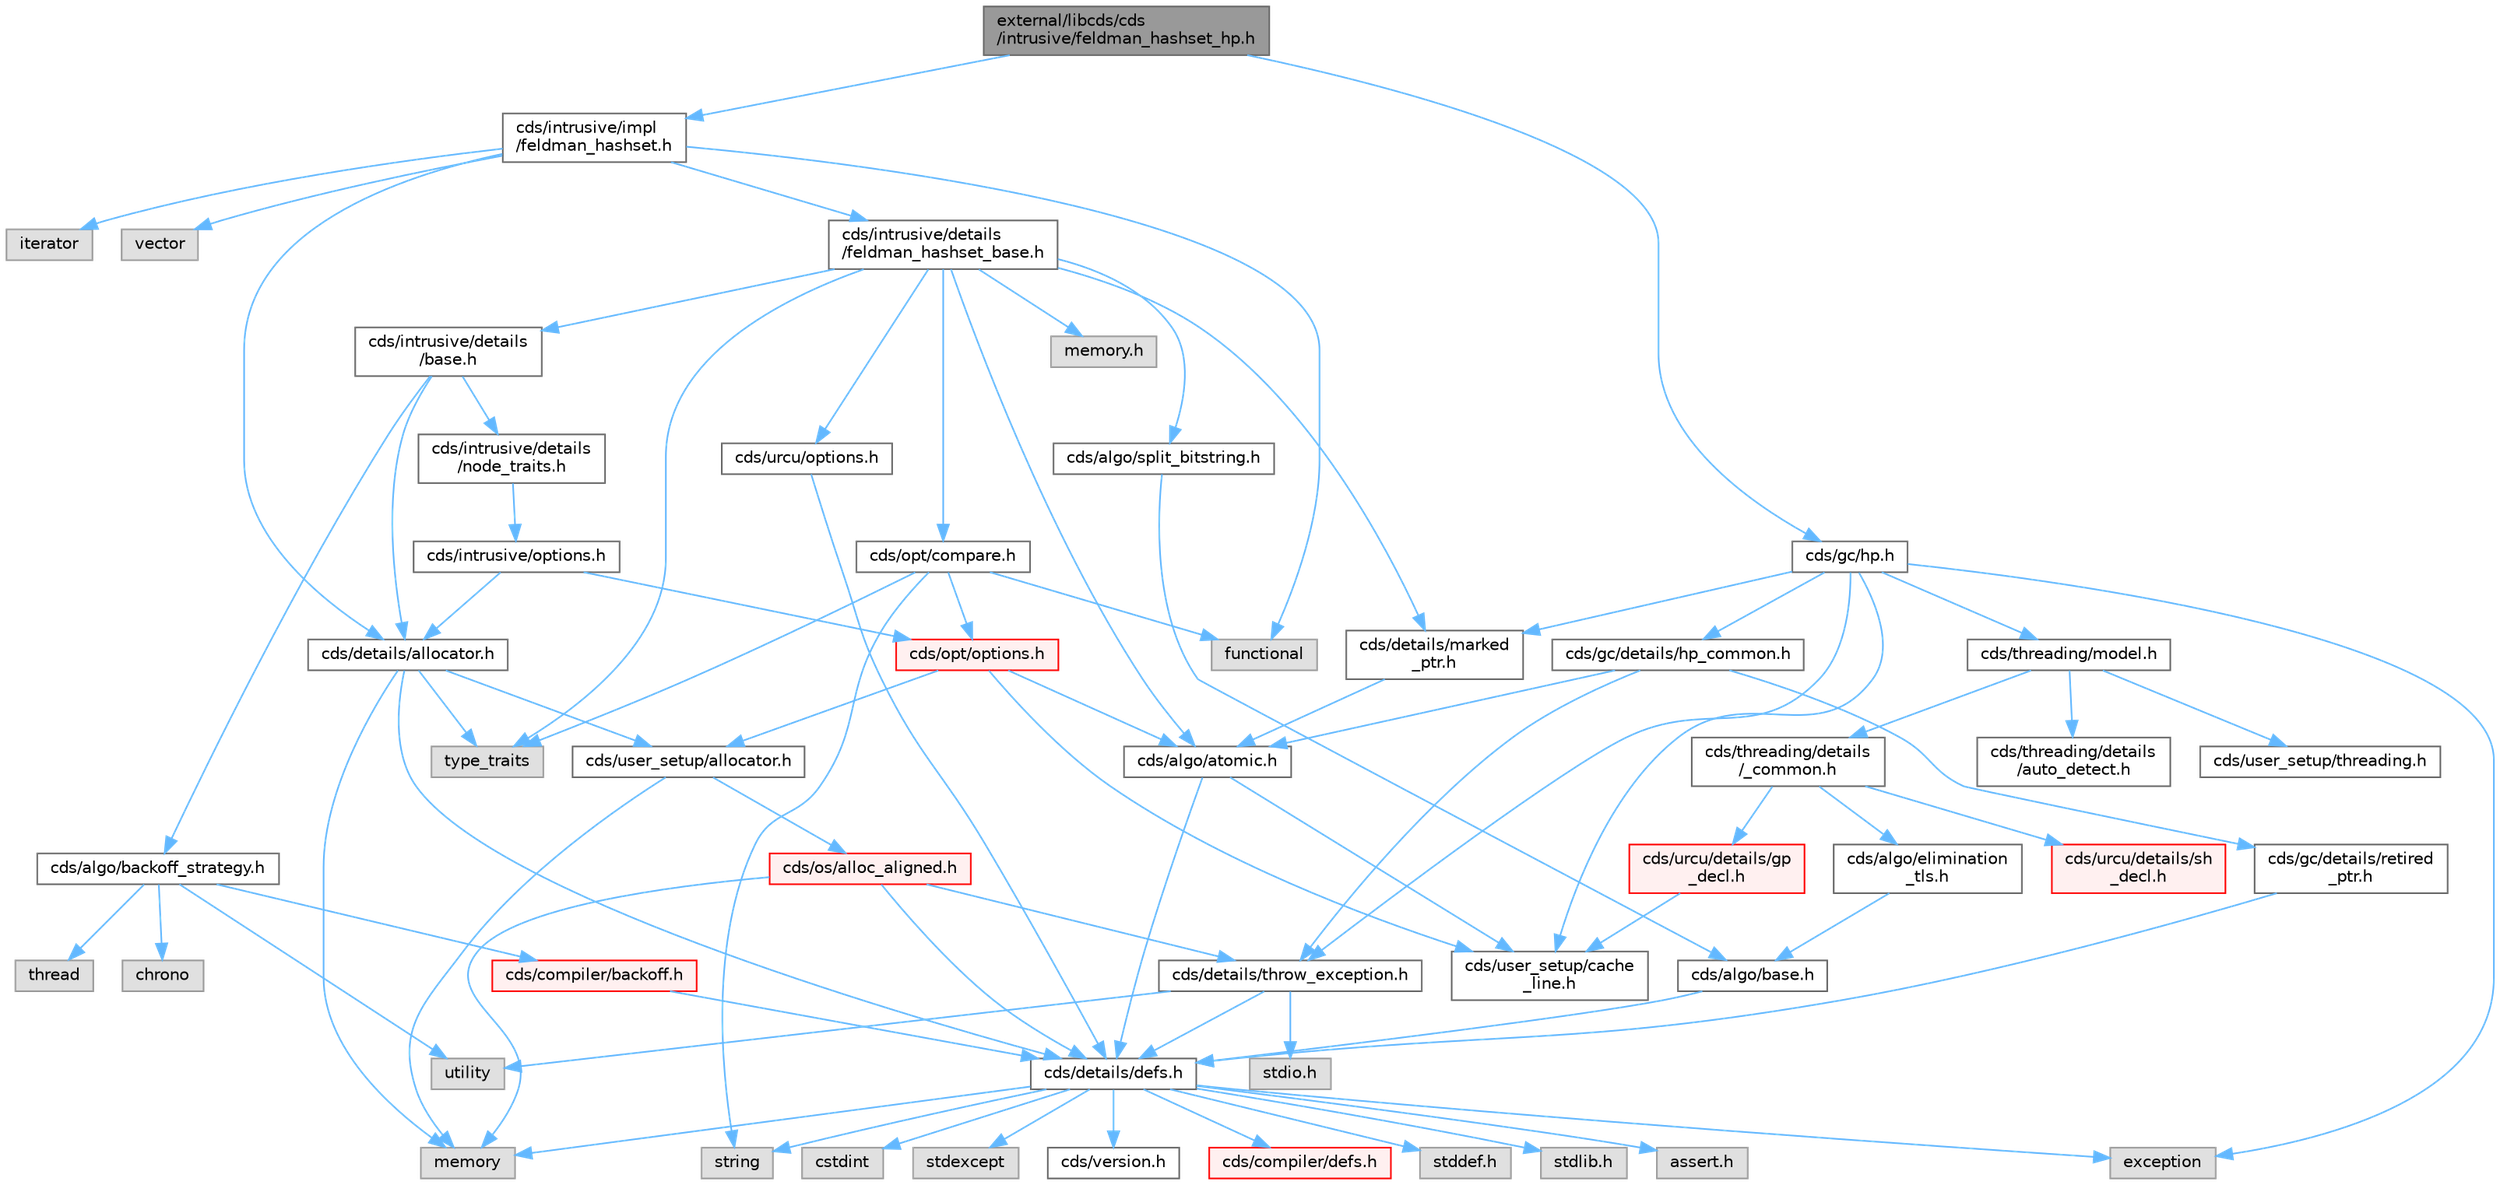 digraph "external/libcds/cds/intrusive/feldman_hashset_hp.h"
{
 // LATEX_PDF_SIZE
  bgcolor="transparent";
  edge [fontname=Helvetica,fontsize=10,labelfontname=Helvetica,labelfontsize=10];
  node [fontname=Helvetica,fontsize=10,shape=box,height=0.2,width=0.4];
  Node1 [id="Node000001",label="external/libcds/cds\l/intrusive/feldman_hashset_hp.h",height=0.2,width=0.4,color="gray40", fillcolor="grey60", style="filled", fontcolor="black",tooltip=" "];
  Node1 -> Node2 [id="edge1_Node000001_Node000002",color="steelblue1",style="solid",tooltip=" "];
  Node2 [id="Node000002",label="cds/intrusive/impl\l/feldman_hashset.h",height=0.2,width=0.4,color="grey40", fillcolor="white", style="filled",URL="$intrusive_2impl_2feldman__hashset_8h.html",tooltip=" "];
  Node2 -> Node3 [id="edge2_Node000002_Node000003",color="steelblue1",style="solid",tooltip=" "];
  Node3 [id="Node000003",label="functional",height=0.2,width=0.4,color="grey60", fillcolor="#E0E0E0", style="filled",tooltip=" "];
  Node2 -> Node4 [id="edge3_Node000002_Node000004",color="steelblue1",style="solid",tooltip=" "];
  Node4 [id="Node000004",label="iterator",height=0.2,width=0.4,color="grey60", fillcolor="#E0E0E0", style="filled",tooltip=" "];
  Node2 -> Node5 [id="edge4_Node000002_Node000005",color="steelblue1",style="solid",tooltip=" "];
  Node5 [id="Node000005",label="vector",height=0.2,width=0.4,color="grey60", fillcolor="#E0E0E0", style="filled",tooltip=" "];
  Node2 -> Node6 [id="edge5_Node000002_Node000006",color="steelblue1",style="solid",tooltip=" "];
  Node6 [id="Node000006",label="cds/intrusive/details\l/feldman_hashset_base.h",height=0.2,width=0.4,color="grey40", fillcolor="white", style="filled",URL="$intrusive_2details_2feldman__hashset__base_8h.html",tooltip=" "];
  Node6 -> Node7 [id="edge6_Node000006_Node000007",color="steelblue1",style="solid",tooltip=" "];
  Node7 [id="Node000007",label="memory.h",height=0.2,width=0.4,color="grey60", fillcolor="#E0E0E0", style="filled",tooltip=" "];
  Node6 -> Node8 [id="edge7_Node000006_Node000008",color="steelblue1",style="solid",tooltip=" "];
  Node8 [id="Node000008",label="type_traits",height=0.2,width=0.4,color="grey60", fillcolor="#E0E0E0", style="filled",tooltip=" "];
  Node6 -> Node9 [id="edge8_Node000006_Node000009",color="steelblue1",style="solid",tooltip=" "];
  Node9 [id="Node000009",label="cds/intrusive/details\l/base.h",height=0.2,width=0.4,color="grey40", fillcolor="white", style="filled",URL="$external_2libcds_2cds_2intrusive_2details_2base_8h.html",tooltip=" "];
  Node9 -> Node10 [id="edge9_Node000009_Node000010",color="steelblue1",style="solid",tooltip=" "];
  Node10 [id="Node000010",label="cds/intrusive/details\l/node_traits.h",height=0.2,width=0.4,color="grey40", fillcolor="white", style="filled",URL="$node__traits_8h.html",tooltip=" "];
  Node10 -> Node11 [id="edge10_Node000010_Node000011",color="steelblue1",style="solid",tooltip=" "];
  Node11 [id="Node000011",label="cds/intrusive/options.h",height=0.2,width=0.4,color="grey40", fillcolor="white", style="filled",URL="$intrusive_2options_8h.html",tooltip=" "];
  Node11 -> Node12 [id="edge11_Node000011_Node000012",color="steelblue1",style="solid",tooltip=" "];
  Node12 [id="Node000012",label="cds/opt/options.h",height=0.2,width=0.4,color="red", fillcolor="#FFF0F0", style="filled",URL="$opt_2options_8h.html",tooltip=" "];
  Node12 -> Node28 [id="edge12_Node000012_Node000028",color="steelblue1",style="solid",tooltip=" "];
  Node28 [id="Node000028",label="cds/user_setup/allocator.h",height=0.2,width=0.4,color="grey40", fillcolor="white", style="filled",URL="$external_2libcds_2cds_2user__setup_2allocator_8h.html",tooltip="Default implementation of allocator classes."];
  Node28 -> Node23 [id="edge13_Node000028_Node000023",color="steelblue1",style="solid",tooltip=" "];
  Node23 [id="Node000023",label="memory",height=0.2,width=0.4,color="grey60", fillcolor="#E0E0E0", style="filled",tooltip=" "];
  Node28 -> Node29 [id="edge14_Node000028_Node000029",color="steelblue1",style="solid",tooltip=" "];
  Node29 [id="Node000029",label="cds/os/alloc_aligned.h",height=0.2,width=0.4,color="red", fillcolor="#FFF0F0", style="filled",URL="$alloc__aligned_8h.html",tooltip=" "];
  Node29 -> Node15 [id="edge15_Node000029_Node000015",color="steelblue1",style="solid",tooltip=" "];
  Node15 [id="Node000015",label="cds/details/defs.h",height=0.2,width=0.4,color="grey40", fillcolor="white", style="filled",URL="$details_2defs_8h.html",tooltip=" "];
  Node15 -> Node16 [id="edge16_Node000015_Node000016",color="steelblue1",style="solid",tooltip=" "];
  Node16 [id="Node000016",label="stddef.h",height=0.2,width=0.4,color="grey60", fillcolor="#E0E0E0", style="filled",tooltip=" "];
  Node15 -> Node17 [id="edge17_Node000015_Node000017",color="steelblue1",style="solid",tooltip=" "];
  Node17 [id="Node000017",label="stdlib.h",height=0.2,width=0.4,color="grey60", fillcolor="#E0E0E0", style="filled",tooltip=" "];
  Node15 -> Node18 [id="edge18_Node000015_Node000018",color="steelblue1",style="solid",tooltip=" "];
  Node18 [id="Node000018",label="assert.h",height=0.2,width=0.4,color="grey60", fillcolor="#E0E0E0", style="filled",tooltip=" "];
  Node15 -> Node19 [id="edge19_Node000015_Node000019",color="steelblue1",style="solid",tooltip=" "];
  Node19 [id="Node000019",label="cstdint",height=0.2,width=0.4,color="grey60", fillcolor="#E0E0E0", style="filled",tooltip=" "];
  Node15 -> Node20 [id="edge20_Node000015_Node000020",color="steelblue1",style="solid",tooltip=" "];
  Node20 [id="Node000020",label="exception",height=0.2,width=0.4,color="grey60", fillcolor="#E0E0E0", style="filled",tooltip=" "];
  Node15 -> Node21 [id="edge21_Node000015_Node000021",color="steelblue1",style="solid",tooltip=" "];
  Node21 [id="Node000021",label="stdexcept",height=0.2,width=0.4,color="grey60", fillcolor="#E0E0E0", style="filled",tooltip=" "];
  Node15 -> Node22 [id="edge22_Node000015_Node000022",color="steelblue1",style="solid",tooltip=" "];
  Node22 [id="Node000022",label="string",height=0.2,width=0.4,color="grey60", fillcolor="#E0E0E0", style="filled",tooltip=" "];
  Node15 -> Node23 [id="edge23_Node000015_Node000023",color="steelblue1",style="solid",tooltip=" "];
  Node15 -> Node24 [id="edge24_Node000015_Node000024",color="steelblue1",style="solid",tooltip=" "];
  Node24 [id="Node000024",label="cds/version.h",height=0.2,width=0.4,color="grey40", fillcolor="white", style="filled",URL="$external_2libcds_2cds_2version_8h.html",tooltip=" "];
  Node15 -> Node25 [id="edge25_Node000015_Node000025",color="steelblue1",style="solid",tooltip=" "];
  Node25 [id="Node000025",label="cds/compiler/defs.h",height=0.2,width=0.4,color="red", fillcolor="#FFF0F0", style="filled",URL="$compiler_2defs_8h.html",tooltip=" "];
  Node29 -> Node23 [id="edge26_Node000029_Node000023",color="steelblue1",style="solid",tooltip=" "];
  Node29 -> Node40 [id="edge27_Node000029_Node000040",color="steelblue1",style="solid",tooltip=" "];
  Node40 [id="Node000040",label="cds/details/throw_exception.h",height=0.2,width=0.4,color="grey40", fillcolor="white", style="filled",URL="$throw__exception_8h.html",tooltip=" "];
  Node40 -> Node15 [id="edge28_Node000040_Node000015",color="steelblue1",style="solid",tooltip=" "];
  Node40 -> Node41 [id="edge29_Node000040_Node000041",color="steelblue1",style="solid",tooltip=" "];
  Node41 [id="Node000041",label="stdio.h",height=0.2,width=0.4,color="grey60", fillcolor="#E0E0E0", style="filled",tooltip=" "];
  Node40 -> Node42 [id="edge30_Node000040_Node000042",color="steelblue1",style="solid",tooltip=" "];
  Node42 [id="Node000042",label="utility",height=0.2,width=0.4,color="grey60", fillcolor="#E0E0E0", style="filled",tooltip=" "];
  Node12 -> Node43 [id="edge31_Node000012_Node000043",color="steelblue1",style="solid",tooltip=" "];
  Node43 [id="Node000043",label="cds/user_setup/cache\l_line.h",height=0.2,width=0.4,color="grey40", fillcolor="white", style="filled",URL="$cache__line_8h.html",tooltip="Cache-line size definition"];
  Node12 -> Node44 [id="edge32_Node000012_Node000044",color="steelblue1",style="solid",tooltip=" "];
  Node44 [id="Node000044",label="cds/algo/atomic.h",height=0.2,width=0.4,color="grey40", fillcolor="white", style="filled",URL="$external_2libcds_2cds_2algo_2atomic_8h.html",tooltip=" "];
  Node44 -> Node15 [id="edge33_Node000044_Node000015",color="steelblue1",style="solid",tooltip=" "];
  Node44 -> Node43 [id="edge34_Node000044_Node000043",color="steelblue1",style="solid",tooltip=" "];
  Node11 -> Node45 [id="edge35_Node000011_Node000045",color="steelblue1",style="solid",tooltip=" "];
  Node45 [id="Node000045",label="cds/details/allocator.h",height=0.2,width=0.4,color="grey40", fillcolor="white", style="filled",URL="$external_2libcds_2cds_2details_2allocator_8h.html",tooltip=" "];
  Node45 -> Node8 [id="edge36_Node000045_Node000008",color="steelblue1",style="solid",tooltip=" "];
  Node45 -> Node23 [id="edge37_Node000045_Node000023",color="steelblue1",style="solid",tooltip=" "];
  Node45 -> Node15 [id="edge38_Node000045_Node000015",color="steelblue1",style="solid",tooltip=" "];
  Node45 -> Node28 [id="edge39_Node000045_Node000028",color="steelblue1",style="solid",tooltip=" "];
  Node9 -> Node45 [id="edge40_Node000009_Node000045",color="steelblue1",style="solid",tooltip=" "];
  Node9 -> Node46 [id="edge41_Node000009_Node000046",color="steelblue1",style="solid",tooltip=" "];
  Node46 [id="Node000046",label="cds/algo/backoff_strategy.h",height=0.2,width=0.4,color="grey40", fillcolor="white", style="filled",URL="$backoff__strategy_8h.html",tooltip=" "];
  Node46 -> Node42 [id="edge42_Node000046_Node000042",color="steelblue1",style="solid",tooltip=" "];
  Node46 -> Node38 [id="edge43_Node000046_Node000038",color="steelblue1",style="solid",tooltip=" "];
  Node38 [id="Node000038",label="thread",height=0.2,width=0.4,color="grey60", fillcolor="#E0E0E0", style="filled",tooltip=" "];
  Node46 -> Node47 [id="edge44_Node000046_Node000047",color="steelblue1",style="solid",tooltip=" "];
  Node47 [id="Node000047",label="chrono",height=0.2,width=0.4,color="grey60", fillcolor="#E0E0E0", style="filled",tooltip=" "];
  Node46 -> Node48 [id="edge45_Node000046_Node000048",color="steelblue1",style="solid",tooltip=" "];
  Node48 [id="Node000048",label="cds/compiler/backoff.h",height=0.2,width=0.4,color="red", fillcolor="#FFF0F0", style="filled",URL="$backoff_8h.html",tooltip=" "];
  Node48 -> Node15 [id="edge46_Node000048_Node000015",color="steelblue1",style="solid",tooltip=" "];
  Node6 -> Node50 [id="edge47_Node000006_Node000050",color="steelblue1",style="solid",tooltip=" "];
  Node50 [id="Node000050",label="cds/opt/compare.h",height=0.2,width=0.4,color="grey40", fillcolor="white", style="filled",URL="$external_2libcds_2cds_2opt_2compare_8h.html",tooltip=" "];
  Node50 -> Node8 [id="edge48_Node000050_Node000008",color="steelblue1",style="solid",tooltip=" "];
  Node50 -> Node3 [id="edge49_Node000050_Node000003",color="steelblue1",style="solid",tooltip=" "];
  Node50 -> Node22 [id="edge50_Node000050_Node000022",color="steelblue1",style="solid",tooltip=" "];
  Node50 -> Node12 [id="edge51_Node000050_Node000012",color="steelblue1",style="solid",tooltip=" "];
  Node6 -> Node44 [id="edge52_Node000006_Node000044",color="steelblue1",style="solid",tooltip=" "];
  Node6 -> Node51 [id="edge53_Node000006_Node000051",color="steelblue1",style="solid",tooltip=" "];
  Node51 [id="Node000051",label="cds/algo/split_bitstring.h",height=0.2,width=0.4,color="grey40", fillcolor="white", style="filled",URL="$split__bitstring_8h.html",tooltip=" "];
  Node51 -> Node52 [id="edge54_Node000051_Node000052",color="steelblue1",style="solid",tooltip=" "];
  Node52 [id="Node000052",label="cds/algo/base.h",height=0.2,width=0.4,color="grey40", fillcolor="white", style="filled",URL="$external_2libcds_2cds_2algo_2base_8h.html",tooltip=" "];
  Node52 -> Node15 [id="edge55_Node000052_Node000015",color="steelblue1",style="solid",tooltip=" "];
  Node6 -> Node53 [id="edge56_Node000006_Node000053",color="steelblue1",style="solid",tooltip=" "];
  Node53 [id="Node000053",label="cds/details/marked\l_ptr.h",height=0.2,width=0.4,color="grey40", fillcolor="white", style="filled",URL="$marked__ptr_8h.html",tooltip=" "];
  Node53 -> Node44 [id="edge57_Node000053_Node000044",color="steelblue1",style="solid",tooltip=" "];
  Node6 -> Node54 [id="edge58_Node000006_Node000054",color="steelblue1",style="solid",tooltip=" "];
  Node54 [id="Node000054",label="cds/urcu/options.h",height=0.2,width=0.4,color="grey40", fillcolor="white", style="filled",URL="$urcu_2options_8h.html",tooltip=" "];
  Node54 -> Node15 [id="edge59_Node000054_Node000015",color="steelblue1",style="solid",tooltip=" "];
  Node2 -> Node45 [id="edge60_Node000002_Node000045",color="steelblue1",style="solid",tooltip=" "];
  Node1 -> Node55 [id="edge61_Node000001_Node000055",color="steelblue1",style="solid",tooltip=" "];
  Node55 [id="Node000055",label="cds/gc/hp.h",height=0.2,width=0.4,color="grey40", fillcolor="white", style="filled",URL="$hp_8h.html",tooltip=" "];
  Node55 -> Node20 [id="edge62_Node000055_Node000020",color="steelblue1",style="solid",tooltip=" "];
  Node55 -> Node56 [id="edge63_Node000055_Node000056",color="steelblue1",style="solid",tooltip=" "];
  Node56 [id="Node000056",label="cds/gc/details/hp_common.h",height=0.2,width=0.4,color="grey40", fillcolor="white", style="filled",URL="$hp__common_8h.html",tooltip=" "];
  Node56 -> Node44 [id="edge64_Node000056_Node000044",color="steelblue1",style="solid",tooltip=" "];
  Node56 -> Node57 [id="edge65_Node000056_Node000057",color="steelblue1",style="solid",tooltip=" "];
  Node57 [id="Node000057",label="cds/gc/details/retired\l_ptr.h",height=0.2,width=0.4,color="grey40", fillcolor="white", style="filled",URL="$retired__ptr_8h.html",tooltip=" "];
  Node57 -> Node15 [id="edge66_Node000057_Node000015",color="steelblue1",style="solid",tooltip=" "];
  Node56 -> Node40 [id="edge67_Node000056_Node000040",color="steelblue1",style="solid",tooltip=" "];
  Node55 -> Node58 [id="edge68_Node000055_Node000058",color="steelblue1",style="solid",tooltip=" "];
  Node58 [id="Node000058",label="cds/threading/model.h",height=0.2,width=0.4,color="grey40", fillcolor="white", style="filled",URL="$model_8h.html",tooltip=" "];
  Node58 -> Node59 [id="edge69_Node000058_Node000059",color="steelblue1",style="solid",tooltip=" "];
  Node59 [id="Node000059",label="cds/threading/details\l/_common.h",height=0.2,width=0.4,color="grey40", fillcolor="white", style="filled",URL="$__common_8h.html",tooltip=" "];
  Node59 -> Node60 [id="edge70_Node000059_Node000060",color="steelblue1",style="solid",tooltip=" "];
  Node60 [id="Node000060",label="cds/urcu/details/gp\l_decl.h",height=0.2,width=0.4,color="red", fillcolor="#FFF0F0", style="filled",URL="$gp__decl_8h.html",tooltip=" "];
  Node60 -> Node43 [id="edge71_Node000060_Node000043",color="steelblue1",style="solid",tooltip=" "];
  Node59 -> Node65 [id="edge72_Node000059_Node000065",color="steelblue1",style="solid",tooltip=" "];
  Node65 [id="Node000065",label="cds/urcu/details/sh\l_decl.h",height=0.2,width=0.4,color="red", fillcolor="#FFF0F0", style="filled",URL="$sh__decl_8h.html",tooltip=" "];
  Node59 -> Node66 [id="edge73_Node000059_Node000066",color="steelblue1",style="solid",tooltip=" "];
  Node66 [id="Node000066",label="cds/algo/elimination\l_tls.h",height=0.2,width=0.4,color="grey40", fillcolor="white", style="filled",URL="$elimination__tls_8h.html",tooltip=" "];
  Node66 -> Node52 [id="edge74_Node000066_Node000052",color="steelblue1",style="solid",tooltip=" "];
  Node58 -> Node67 [id="edge75_Node000058_Node000067",color="steelblue1",style="solid",tooltip=" "];
  Node67 [id="Node000067",label="cds/user_setup/threading.h",height=0.2,width=0.4,color="grey40", fillcolor="white", style="filled",URL="$external_2libcds_2cds_2user__setup_2threading_8h.html",tooltip=" "];
  Node58 -> Node68 [id="edge76_Node000058_Node000068",color="steelblue1",style="solid",tooltip=" "];
  Node68 [id="Node000068",label="cds/threading/details\l/auto_detect.h",height=0.2,width=0.4,color="grey40", fillcolor="white", style="filled",URL="$auto__detect_8h.html",tooltip=" "];
  Node55 -> Node40 [id="edge77_Node000055_Node000040",color="steelblue1",style="solid",tooltip=" "];
  Node55 -> Node53 [id="edge78_Node000055_Node000053",color="steelblue1",style="solid",tooltip=" "];
  Node55 -> Node43 [id="edge79_Node000055_Node000043",color="steelblue1",style="solid",tooltip=" "];
}
